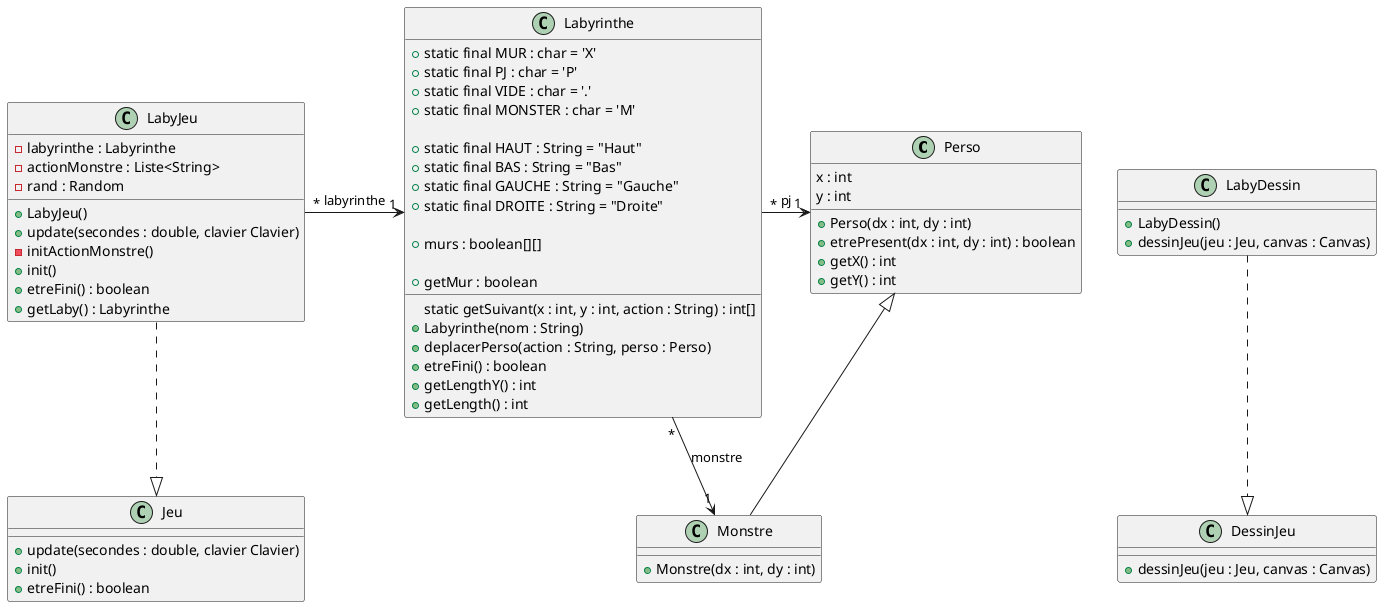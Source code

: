 @startuml

class Perso{
	x : int
	y : int
	+ Perso(dx : int, dy : int)
	+ etrePresent(dx : int, dy : int) : boolean
	+ getX() : int
	+ getY() : int
}

class Monstre{
	+ Monstre(dx : int, dy : int)
}

Perso <|-- Monstre

class Labyrinthe{
	+ static final MUR : char = 'X'
	+ static final PJ : char = 'P'
	+ static final VIDE : char = '.'
	+ static final MONSTER : char = 'M'

	+ static final HAUT : String = "Haut"
	+ static final BAS : String = "Bas"
	+ static final GAUCHE : String = "Gauche"
	+ static final DROITE : String = "Droite"

	+ murs : boolean[][]

	static getSuivant(x : int, y : int, action : String) : int[]
	+ Labyrinthe(nom : String)
	+ deplacerPerso(action : String, perso : Perso)
	+ etreFini() : boolean
	+ getLengthY() : int
	+ getLength() : int
	+ getMur : boolean
}

Labyrinthe "*" -> "1" Perso : pj
Monstre "1" <- "*" Labyrinthe : monstre

class LabyDessin {
	+ LabyDessin()
	+ dessinJeu(jeu : Jeu, canvas : Canvas) 
}

class DessinJeu{
	+ dessinJeu(jeu : Jeu, canvas : Canvas)
}

LabyDessin ..|> DessinJeu

class LabyJeu{
	- labyrinthe : Labyrinthe
	- actionMonstre : Liste<String>
	- rand : Random
	+ LabyJeu()
	+ update(secondes : double, clavier Clavier)
	- initActionMonstre()
	+ init()
	+ etreFini() : boolean
	+ getLaby() : Labyrinthe		
}

class Jeu{
	+ update(secondes : double, clavier Clavier)
	+ init()
	+ etreFini() : boolean
}
LabyJeu ..|> Jeu 
LabyJeu "*" -> "1" Labyrinthe : labyrinthe

@enduml

